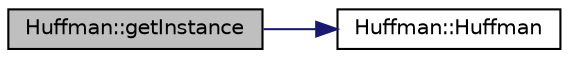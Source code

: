 digraph "Huffman::getInstance"
{
 // LATEX_PDF_SIZE
  edge [fontname="Helvetica",fontsize="10",labelfontname="Helvetica",labelfontsize="10"];
  node [fontname="Helvetica",fontsize="10",shape=record];
  rankdir="LR";
  Node1 [label="Huffman::getInstance",height=0.2,width=0.4,color="black", fillcolor="grey75", style="filled", fontcolor="black",tooltip=" "];
  Node1 -> Node2 [color="midnightblue",fontsize="10",style="solid",fontname="Helvetica"];
  Node2 [label="Huffman::Huffman",height=0.2,width=0.4,color="black", fillcolor="white", style="filled",URL="$classHuffman.html#a58af969e1cd59bd981f1461e8a51822c",tooltip=" "];
}
